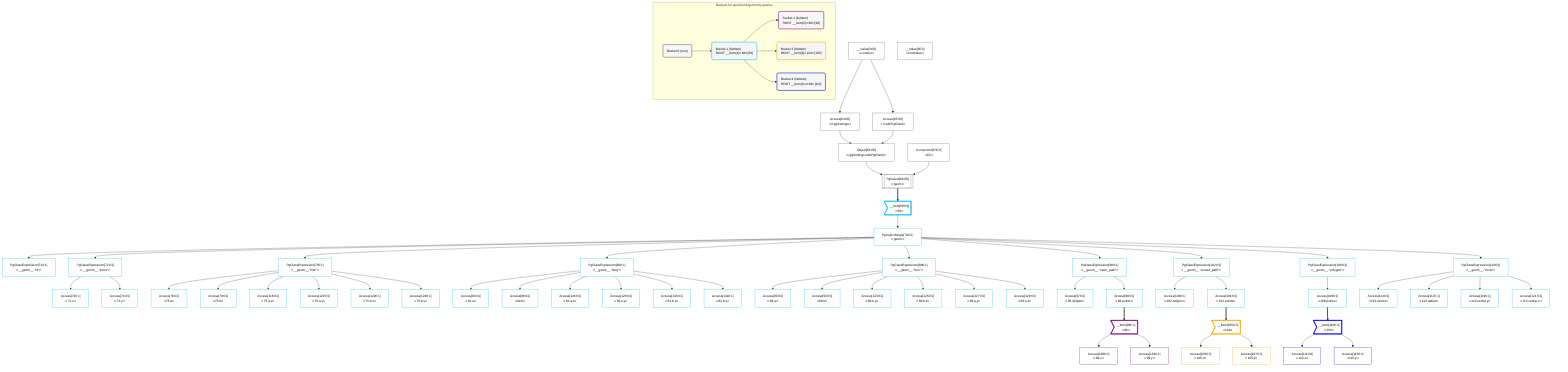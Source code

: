 %%{init: {'themeVariables': { 'fontSize': '12px'}}}%%
graph TD
    classDef path fill:#eee,stroke:#000,color:#000
    classDef plan fill:#fff,stroke-width:1px,color:#000
    classDef itemplan fill:#fff,stroke-width:2px,color:#000
    classDef sideeffectplan fill:#f00,stroke-width:2px,color:#000
    classDef bucket fill:#f6f6f6,color:#000,stroke-width:2px,text-align:left


    %% define steps
    __Value3["__Value[3∈0]<br />ᐸcontextᐳ"]:::plan
    __Value5["__Value[5∈0]<br />ᐸrootValueᐳ"]:::plan
    Access64["Access[64∈0]<br />ᐸ3.pgSettingsᐳ"]:::plan
    Access65["Access[65∈0]<br />ᐸ3.withPgClientᐳ"]:::plan
    Object66["Object[66∈0]<br />ᐸ{pgSettings,withPgClient}ᐳ"]:::plan
    Connection67["Connection[67∈0]<br />ᐸ63ᐳ"]:::plan
    PgSelect68[["PgSelect[68∈0]<br />ᐸgeomᐳ"]]:::plan
    __Item69>"__Item[69∈1]<br />ᐸ68ᐳ"]:::itemplan
    PgSelectSingle70["PgSelectSingle[70∈1]<br />ᐸgeomᐳ"]:::plan
    PgClassExpression71["PgClassExpression[71∈1]<br />ᐸ__geom__.”id”ᐳ"]:::plan
    PgClassExpression72["PgClassExpression[72∈1]<br />ᐸ__geom__.”point”ᐳ"]:::plan
    Access73["Access[73∈1]<br />ᐸ72.xᐳ"]:::plan
    Access74["Access[74∈1]<br />ᐸ72.yᐳ"]:::plan
    PgClassExpression75["PgClassExpression[75∈1]<br />ᐸ__geom__.”line”ᐳ"]:::plan
    Access76["Access[76∈1]<br />ᐸ75.aᐳ"]:::plan
    Access79["Access[79∈1]<br />ᐸ75.bᐳ"]:::plan
    PgClassExpression82["PgClassExpression[82∈1]<br />ᐸ__geom__.”lseg”ᐳ"]:::plan
    Access83["Access[83∈1]<br />ᐸ82.aᐳ"]:::plan
    Access86["Access[86∈1]<br />ᐸ82.bᐳ"]:::plan
    PgClassExpression89["PgClassExpression[89∈1]<br />ᐸ__geom__.”box”ᐳ"]:::plan
    Access90["Access[90∈1]<br />ᐸ89.aᐳ"]:::plan
    Access93["Access[93∈1]<br />ᐸ89.bᐳ"]:::plan
    PgClassExpression96["PgClassExpression[96∈1]<br />ᐸ__geom__.”open_path”ᐳ"]:::plan
    Access97["Access[97∈1]<br />ᐸ96.isOpenᐳ"]:::plan
    Access98["Access[98∈1]<br />ᐸ96.pointsᐳ"]:::plan
    __Item99>"__Item[99∈2]<br />ᐸ98ᐳ"]:::itemplan
    Access100["Access[100∈2]<br />ᐸ99.xᐳ"]:::plan
    Access101["Access[101∈2]<br />ᐸ99.yᐳ"]:::plan
    PgClassExpression102["PgClassExpression[102∈1]<br />ᐸ__geom__.”closed_path”ᐳ"]:::plan
    Access103["Access[103∈1]<br />ᐸ102.isOpenᐳ"]:::plan
    Access104["Access[104∈1]<br />ᐸ102.pointsᐳ"]:::plan
    __Item105>"__Item[105∈3]<br />ᐸ104ᐳ"]:::itemplan
    Access106["Access[106∈3]<br />ᐸ105.xᐳ"]:::plan
    Access107["Access[107∈3]<br />ᐸ105.yᐳ"]:::plan
    PgClassExpression108["PgClassExpression[108∈1]<br />ᐸ__geom__.”polygon”ᐳ"]:::plan
    Access109["Access[109∈1]<br />ᐸ108.pointsᐳ"]:::plan
    __Item110>"__Item[110∈4]<br />ᐸ109ᐳ"]:::itemplan
    Access111["Access[111∈4]<br />ᐸ110.xᐳ"]:::plan
    Access112["Access[112∈4]<br />ᐸ110.yᐳ"]:::plan
    PgClassExpression113["PgClassExpression[113∈1]<br />ᐸ__geom__.”circle”ᐳ"]:::plan
    Access114["Access[114∈1]<br />ᐸ113.centerᐳ"]:::plan
    Access117["Access[117∈1]<br />ᐸ113.radiusᐳ"]:::plan
    Access118["Access[118∈1]<br />ᐸ75.a.xᐳ"]:::plan
    Access119["Access[119∈1]<br />ᐸ113.center.yᐳ"]:::plan
    Access120["Access[120∈1]<br />ᐸ75.a.yᐳ"]:::plan
    Access121["Access[121∈1]<br />ᐸ113.center.xᐳ"]:::plan
    Access122["Access[122∈1]<br />ᐸ75.b.xᐳ"]:::plan
    Access123["Access[123∈1]<br />ᐸ89.b.yᐳ"]:::plan
    Access124["Access[124∈1]<br />ᐸ75.b.yᐳ"]:::plan
    Access125["Access[125∈1]<br />ᐸ89.b.xᐳ"]:::plan
    Access126["Access[126∈1]<br />ᐸ82.a.xᐳ"]:::plan
    Access127["Access[127∈1]<br />ᐸ89.a.yᐳ"]:::plan
    Access128["Access[128∈1]<br />ᐸ82.a.yᐳ"]:::plan
    Access129["Access[129∈1]<br />ᐸ89.a.xᐳ"]:::plan
    Access130["Access[130∈1]<br />ᐸ82.b.xᐳ"]:::plan
    Access131["Access[131∈1]<br />ᐸ82.b.yᐳ"]:::plan

    %% plan dependencies
    __Value3 --> Access64
    __Value3 --> Access65
    Access64 & Access65 --> Object66
    Object66 & Connection67 --> PgSelect68
    PgSelect68 ==> __Item69
    __Item69 --> PgSelectSingle70
    PgSelectSingle70 --> PgClassExpression71
    PgSelectSingle70 --> PgClassExpression72
    PgClassExpression72 --> Access73
    PgClassExpression72 --> Access74
    PgSelectSingle70 --> PgClassExpression75
    PgClassExpression75 --> Access76
    PgClassExpression75 --> Access79
    PgSelectSingle70 --> PgClassExpression82
    PgClassExpression82 --> Access83
    PgClassExpression82 --> Access86
    PgSelectSingle70 --> PgClassExpression89
    PgClassExpression89 --> Access90
    PgClassExpression89 --> Access93
    PgSelectSingle70 --> PgClassExpression96
    PgClassExpression96 --> Access97
    PgClassExpression96 --> Access98
    Access98 ==> __Item99
    __Item99 --> Access100
    __Item99 --> Access101
    PgSelectSingle70 --> PgClassExpression102
    PgClassExpression102 --> Access103
    PgClassExpression102 --> Access104
    Access104 ==> __Item105
    __Item105 --> Access106
    __Item105 --> Access107
    PgSelectSingle70 --> PgClassExpression108
    PgClassExpression108 --> Access109
    Access109 ==> __Item110
    __Item110 --> Access111
    __Item110 --> Access112
    PgSelectSingle70 --> PgClassExpression113
    PgClassExpression113 --> Access114
    PgClassExpression113 --> Access117
    PgClassExpression75 --> Access118
    PgClassExpression113 --> Access119
    PgClassExpression75 --> Access120
    PgClassExpression113 --> Access121
    PgClassExpression75 --> Access122
    PgClassExpression89 --> Access123
    PgClassExpression75 --> Access124
    PgClassExpression89 --> Access125
    PgClassExpression82 --> Access126
    PgClassExpression89 --> Access127
    PgClassExpression82 --> Access128
    PgClassExpression89 --> Access129
    PgClassExpression82 --> Access130
    PgClassExpression82 --> Access131

    subgraph "Buckets for queries/v4/geometry.queries"
    Bucket0("Bucket 0 (root)"):::bucket
    classDef bucket0 stroke:#696969
    class Bucket0,__Value3,__Value5,Access64,Access65,Object66,Connection67,PgSelect68 bucket0
    Bucket1("Bucket 1 (listItem)<br />ROOT __Item{1}ᐸ68ᐳ[69]"):::bucket
    classDef bucket1 stroke:#00bfff
    class Bucket1,__Item69,PgSelectSingle70,PgClassExpression71,PgClassExpression72,Access73,Access74,PgClassExpression75,Access76,Access79,PgClassExpression82,Access83,Access86,PgClassExpression89,Access90,Access93,PgClassExpression96,Access97,Access98,PgClassExpression102,Access103,Access104,PgClassExpression108,Access109,PgClassExpression113,Access114,Access117,Access118,Access119,Access120,Access121,Access122,Access123,Access124,Access125,Access126,Access127,Access128,Access129,Access130,Access131 bucket1
    Bucket2("Bucket 2 (listItem)<br />ROOT __Item{2}ᐸ98ᐳ[99]"):::bucket
    classDef bucket2 stroke:#7f007f
    class Bucket2,__Item99,Access100,Access101 bucket2
    Bucket3("Bucket 3 (listItem)<br />ROOT __Item{3}ᐸ104ᐳ[105]"):::bucket
    classDef bucket3 stroke:#ffa500
    class Bucket3,__Item105,Access106,Access107 bucket3
    Bucket4("Bucket 4 (listItem)<br />ROOT __Item{4}ᐸ109ᐳ[110]"):::bucket
    classDef bucket4 stroke:#0000ff
    class Bucket4,__Item110,Access111,Access112 bucket4
    Bucket0 --> Bucket1
    Bucket1 --> Bucket2 & Bucket3 & Bucket4
    end